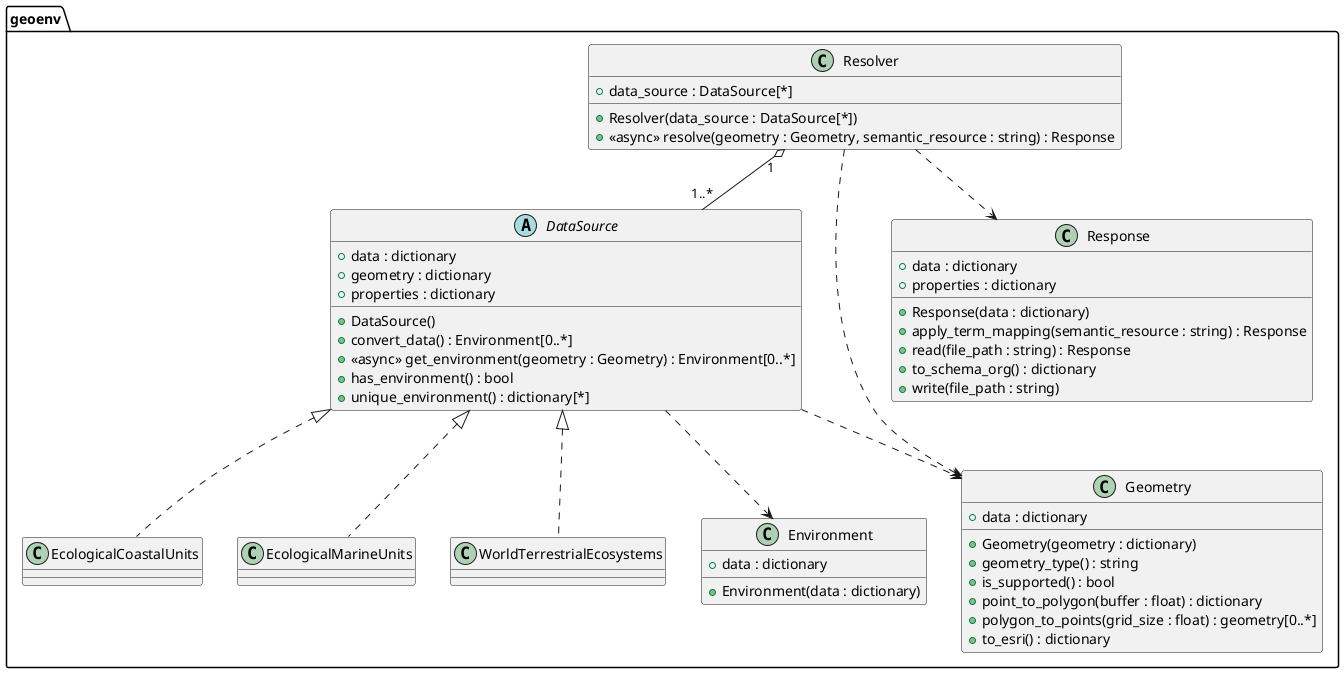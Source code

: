 @startuml
package "geoenv" {

    class Resolver {
        + data_source : DataSource[*]
        + Resolver(data_source : DataSource[*])
        + <<async>> resolve(geometry : Geometry, semantic_resource : string) : Response
    }

    abstract class DataSource {
        + data : dictionary
        + geometry : dictionary
        + properties : dictionary
        + DataSource()
        + convert_data() : Environment[0..*]
        + <<async>> get_environment(geometry : Geometry) : Environment[0..*]
        + has_environment() : bool
        + unique_environment() : dictionary[*]
    }

    class WorldTerrestrialEcosystems implements DataSource {
    }

    class EcologicalCoastalUnits implements DataSource {
    }

    class EcologicalMarineUnits implements DataSource {
    }

    class Geometry {
        + data : dictionary
        + Geometry(geometry : dictionary)
        + geometry_type() : string
        + is_supported() : bool
        + point_to_polygon(buffer : float) : dictionary
        + polygon_to_points(grid_size : float) : geometry[0..*]
        + to_esri() : dictionary
    }

    class Environment {
        + data : dictionary
        + Environment(data : dictionary)
    }

    class Response {
        + data : dictionary
        + properties : dictionary
        + Response(data : dictionary)
        + apply_term_mapping(semantic_resource : string) : Response
        + read(file_path : string) : Response
        + to_schema_org() : dictionary
        + write(file_path : string)
    }

    Resolver "1" o-- "1..*" DataSource
    Resolver ..> Response
    Resolver ..> Geometry
    DataSource ..> Environment
    DataSource ..> Geometry
}
@enduml